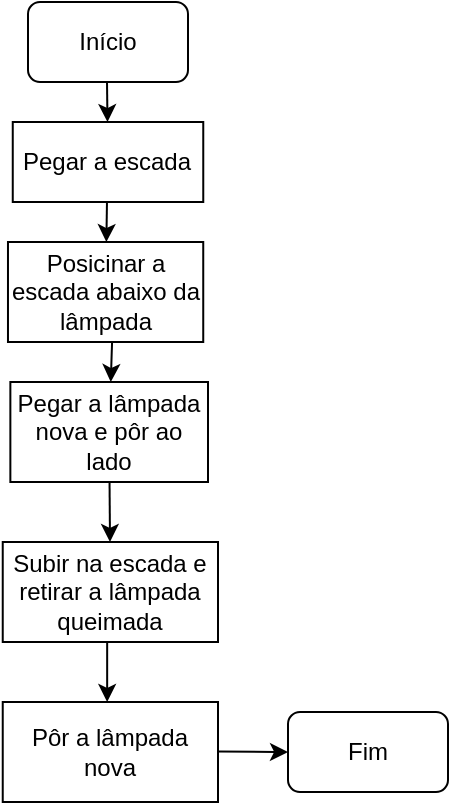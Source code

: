 <mxfile version="24.6.2" type="device">
  <diagram name="Página-1" id="ruD7eFnyUHtWOUWnmszg">
    <mxGraphModel dx="322" dy="202" grid="1" gridSize="10" guides="1" tooltips="1" connect="1" arrows="1" fold="1" page="1" pageScale="1" pageWidth="827" pageHeight="1169" math="0" shadow="0">
      <root>
        <mxCell id="0" />
        <mxCell id="1" parent="0" />
        <mxCell id="sKpNf7dvKyxAemXofSIb-7" value="Início" style="rounded=1;whiteSpace=wrap;html=1;" vertex="1" parent="1">
          <mxGeometry x="350" width="80" height="40" as="geometry" />
        </mxCell>
        <mxCell id="sKpNf7dvKyxAemXofSIb-8" value="" style="endArrow=classic;html=1;rounded=0;" edge="1" parent="1" target="sKpNf7dvKyxAemXofSIb-9">
          <mxGeometry width="50" height="50" relative="1" as="geometry">
            <mxPoint x="389.5" y="40" as="sourcePoint" />
            <mxPoint x="389.5" y="90" as="targetPoint" />
          </mxGeometry>
        </mxCell>
        <mxCell id="sKpNf7dvKyxAemXofSIb-9" value="Pegar a escada" style="rounded=0;whiteSpace=wrap;html=1;" vertex="1" parent="1">
          <mxGeometry x="342.38" y="60" width="95.25" height="40" as="geometry" />
        </mxCell>
        <mxCell id="sKpNf7dvKyxAemXofSIb-10" value="" style="endArrow=classic;html=1;rounded=0;" edge="1" parent="1" target="sKpNf7dvKyxAemXofSIb-11">
          <mxGeometry width="50" height="50" relative="1" as="geometry">
            <mxPoint x="389.49" y="100" as="sourcePoint" />
            <mxPoint x="389.49" y="150" as="targetPoint" />
          </mxGeometry>
        </mxCell>
        <mxCell id="sKpNf7dvKyxAemXofSIb-11" value="Posicinar a escada abaixo da lâmpada" style="rounded=0;whiteSpace=wrap;html=1;" vertex="1" parent="1">
          <mxGeometry x="339.99" y="120" width="97.63" height="50" as="geometry" />
        </mxCell>
        <mxCell id="sKpNf7dvKyxAemXofSIb-12" value="" style="endArrow=classic;html=1;rounded=0;exitX=0.533;exitY=1.008;exitDx=0;exitDy=0;exitPerimeter=0;" edge="1" parent="1" target="sKpNf7dvKyxAemXofSIb-13" source="sKpNf7dvKyxAemXofSIb-11">
          <mxGeometry width="50" height="50" relative="1" as="geometry">
            <mxPoint x="389.49" y="160" as="sourcePoint" />
            <mxPoint x="389.49" y="210" as="targetPoint" />
          </mxGeometry>
        </mxCell>
        <mxCell id="sKpNf7dvKyxAemXofSIb-14" value="" style="endArrow=classic;html=1;rounded=0;" edge="1" parent="1" target="sKpNf7dvKyxAemXofSIb-15" source="sKpNf7dvKyxAemXofSIb-13">
          <mxGeometry width="50" height="50" relative="1" as="geometry">
            <mxPoint x="389.49" y="220" as="sourcePoint" />
            <mxPoint x="389.49" y="270" as="targetPoint" />
          </mxGeometry>
        </mxCell>
        <mxCell id="sKpNf7dvKyxAemXofSIb-15" value="Subir na escada e retirar a lâmpada queimada" style="rounded=0;whiteSpace=wrap;html=1;" vertex="1" parent="1">
          <mxGeometry x="337.37" y="270" width="107.63" height="50" as="geometry" />
        </mxCell>
        <mxCell id="sKpNf7dvKyxAemXofSIb-16" value="Fim" style="rounded=1;whiteSpace=wrap;html=1;" vertex="1" parent="1">
          <mxGeometry x="480" y="355" width="80" height="40" as="geometry" />
        </mxCell>
        <mxCell id="sKpNf7dvKyxAemXofSIb-20" value="" style="endArrow=classic;html=1;rounded=0;" edge="1" parent="1" target="sKpNf7dvKyxAemXofSIb-13">
          <mxGeometry width="50" height="50" relative="1" as="geometry">
            <mxPoint x="389.49" y="220" as="sourcePoint" />
            <mxPoint x="390" y="270" as="targetPoint" />
          </mxGeometry>
        </mxCell>
        <mxCell id="sKpNf7dvKyxAemXofSIb-13" value="Pegar a lâmpada nova e pôr ao lado" style="rounded=0;whiteSpace=wrap;html=1;" vertex="1" parent="1">
          <mxGeometry x="341.18" y="190" width="98.82" height="50" as="geometry" />
        </mxCell>
        <mxCell id="sKpNf7dvKyxAemXofSIb-24" value="" style="endArrow=classic;html=1;rounded=0;" edge="1" parent="1">
          <mxGeometry width="50" height="50" relative="1" as="geometry">
            <mxPoint x="389.58" y="320" as="sourcePoint" />
            <mxPoint x="389.58" y="350" as="targetPoint" />
          </mxGeometry>
        </mxCell>
        <mxCell id="sKpNf7dvKyxAemXofSIb-25" value="Pôr a lâmpada nova" style="rounded=0;whiteSpace=wrap;html=1;" vertex="1" parent="1">
          <mxGeometry x="337.37" y="350" width="107.63" height="50" as="geometry" />
        </mxCell>
        <mxCell id="sKpNf7dvKyxAemXofSIb-27" value="" style="endArrow=classic;html=1;rounded=0;entryX=0;entryY=0.5;entryDx=0;entryDy=0;" edge="1" parent="1" target="sKpNf7dvKyxAemXofSIb-16">
          <mxGeometry width="50" height="50" relative="1" as="geometry">
            <mxPoint x="445" y="374.8" as="sourcePoint" />
            <mxPoint x="475" y="374.8" as="targetPoint" />
          </mxGeometry>
        </mxCell>
      </root>
    </mxGraphModel>
  </diagram>
</mxfile>
